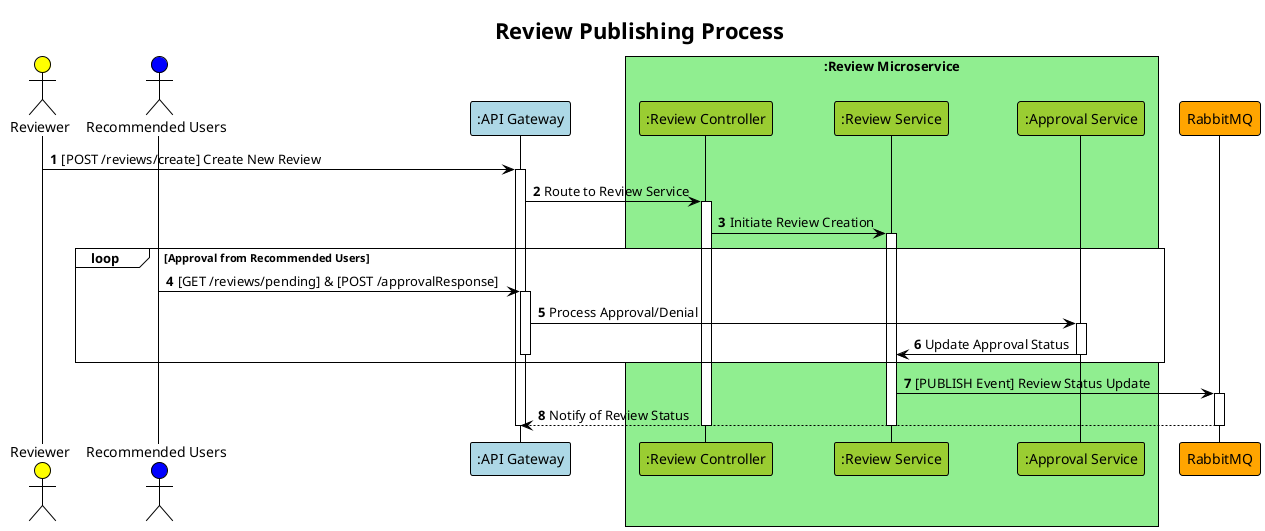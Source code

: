 @startuml
!theme plain

autonumber

title Review Publishing Process

actor "Reviewer" as Reviewer #Yellow
actor "Recommended Users" as RecommendedUsers #Blue
participant ":API Gateway" as Gateway #lightBlue
box ":Review Microservice" #lightGreen
    participant ":Review Controller" as ReviewCtrl #YellowGreen
    participant ":Review Service" as ReviewService #YellowGreen
    participant ":Approval Service" as ApprovalSvc #YellowGreen
end box
participant "RabbitMQ" as Broker #orange

Reviewer -> Gateway : [POST /reviews/create] Create New Review
activate Gateway
Gateway -> ReviewCtrl : Route to Review Service
activate ReviewCtrl
ReviewCtrl -> ReviewService : Initiate Review Creation
activate ReviewService

loop Approval from Recommended Users
    RecommendedUsers -> Gateway : [GET /reviews/pending] & [POST /approvalResponse]
    activate Gateway
    Gateway -> ApprovalSvc : Process Approval/Denial
    activate ApprovalSvc
    ApprovalSvc -> ReviewService : Update Approval Status
    deactivate ApprovalSvc
    deactivate Gateway
end

ReviewService -> Broker : [PUBLISH Event] Review Status Update
activate Broker
Broker --> Gateway : Notify of Review Status
deactivate Broker
deactivate ReviewService
deactivate ReviewCtrl
deactivate Gateway

@enduml
